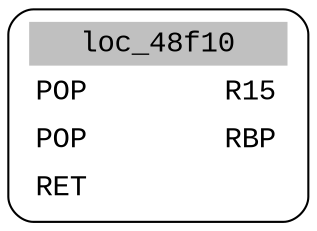 digraph asm_graph {
1941 [
shape="Mrecord" fontname="Courier New"label =<<table border="0" cellborder="0" cellpadding="3"><tr><td align="center" colspan="2" bgcolor="grey">loc_48f10</td></tr><tr><td align="left">POP        R15</td></tr><tr><td align="left">POP        RBP</td></tr><tr><td align="left">RET        </td></tr></table>> ];
}